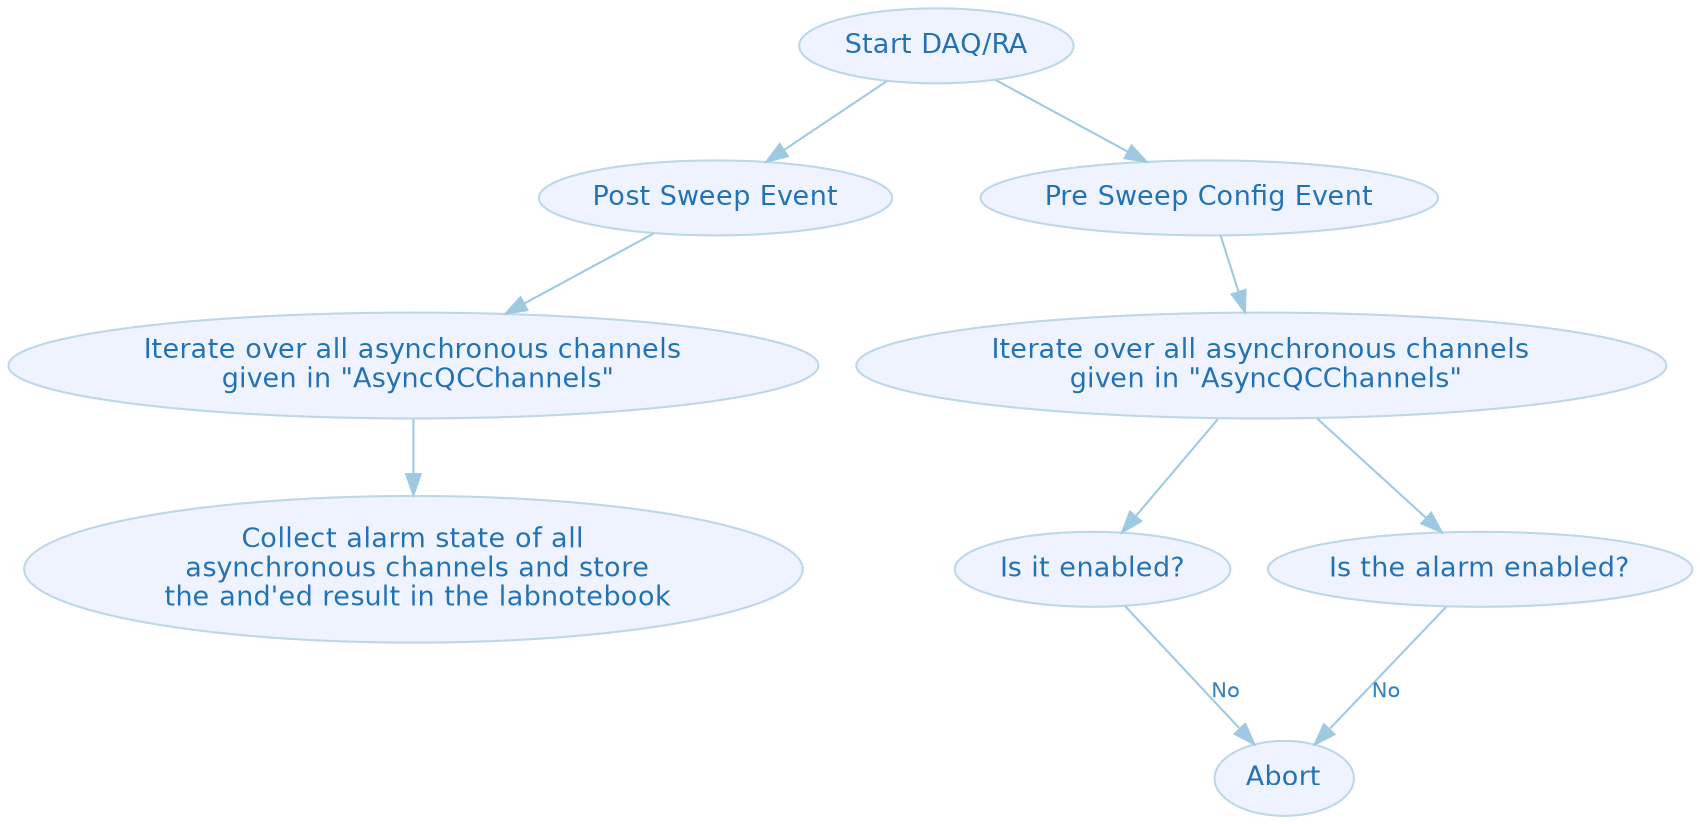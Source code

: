 digraph G {
	graph [center=true,
		color=white,
		compound=true,
		fontcolor=black,
		fontname=Helvetica,
		fontsize=14,
		penwidth=0.1,
		ratio="0,01"
	];
	node [color="#bdd7e7",
		fillcolor="#eff3ff",
		fontcolor="#2171b5",
		fontname=Helvetica,
		fontsize=13,
		label="\N",
		shape=ellipse,
		style=filled
	];
	edge [color="#9ecae1",
		fontcolor="#3182bd",
		fontname=Helvetica,
		fontsize=10,
		style=solid
	];
	"Start DAQ/RA" -> "Post Sweep Event";
	"Start DAQ/RA" -> "Pre Sweep Config Event";
	n9	[label="Iterate over all asynchronous channels\n given in \"AsyncQCChannels\""];
	"Post Sweep Event" -> n9;
	n5	[label="Iterate over all asynchronous channels\n given in \"AsyncQCChannels\""];
	"Pre Sweep Config Event" -> n5;
	n10	[label="Collect alarm state of all\n asynchronous channels and store\n the and'ed result in the labnotebook"];
	n9 -> n10;
	n6	[label="Is it enabled?"];
	n5 -> n6;
	n7	[label="Is the alarm enabled?"];
	n5 -> n7;
	n4	[label=Abort];
	n6 -> n4	[label=No];
	n7 -> n4	[label=No];
}
